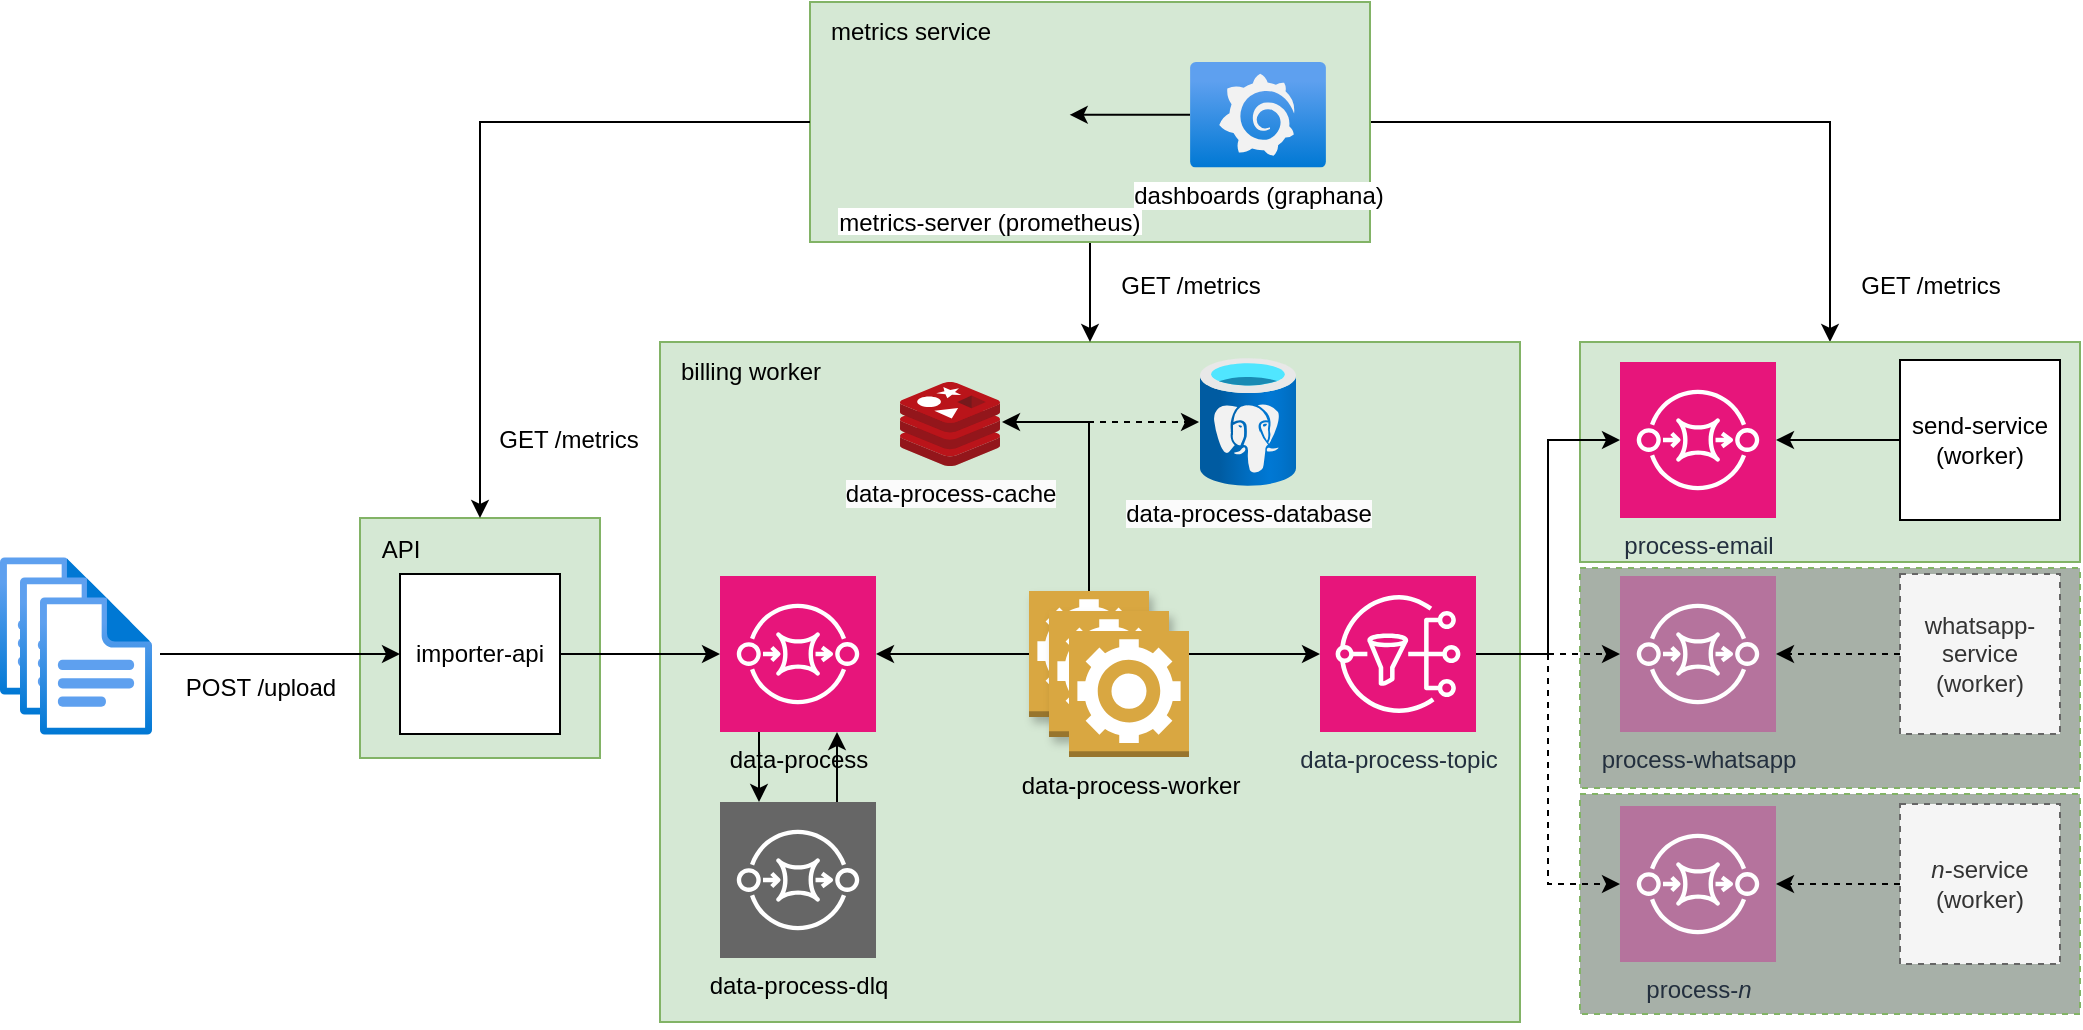 <mxfile version="24.8.2">
  <diagram name="Página-1" id="bLhQbgidUB0lM2vuocT3">
    <mxGraphModel dx="2074" dy="761" grid="1" gridSize="10" guides="1" tooltips="1" connect="1" arrows="1" fold="1" page="1" pageScale="1" pageWidth="1169" pageHeight="827" math="0" shadow="0">
      <root>
        <mxCell id="0" />
        <mxCell id="1" parent="0" />
        <mxCell id="mVGBNtJ_EDpIW_7o-upL-54" value="" style="rounded=0;whiteSpace=wrap;html=1;fillColor=#a7b0a8;strokeColor=#82b366;dashed=1;" parent="1" vertex="1">
          <mxGeometry x="860" y="446" width="250" height="110" as="geometry" />
        </mxCell>
        <mxCell id="mVGBNtJ_EDpIW_7o-upL-53" value="" style="rounded=0;whiteSpace=wrap;html=1;fillColor=#A7B0A7;strokeColor=#82b366;dashed=1;" parent="1" vertex="1">
          <mxGeometry x="860" y="333" width="250" height="110" as="geometry" />
        </mxCell>
        <mxCell id="mVGBNtJ_EDpIW_7o-upL-59" style="edgeStyle=orthogonalEdgeStyle;rounded=0;orthogonalLoop=1;jettySize=auto;html=1;entryX=1;entryY=0.5;entryDx=0;entryDy=0;exitX=0.5;exitY=0;exitDx=0;exitDy=0;startArrow=classic;startFill=1;endArrow=none;endFill=0;" parent="1" source="mVGBNtJ_EDpIW_7o-upL-52" target="mVGBNtJ_EDpIW_7o-upL-55" edge="1">
          <mxGeometry relative="1" as="geometry" />
        </mxCell>
        <mxCell id="mVGBNtJ_EDpIW_7o-upL-52" value="" style="rounded=0;whiteSpace=wrap;html=1;fillColor=#d5e8d4;strokeColor=#82b366;" parent="1" vertex="1">
          <mxGeometry x="860" y="220" width="250" height="110" as="geometry" />
        </mxCell>
        <mxCell id="mVGBNtJ_EDpIW_7o-upL-49" value="" style="rounded=0;whiteSpace=wrap;html=1;fillColor=#d5e8d4;strokeColor=#82b366;" parent="1" vertex="1">
          <mxGeometry x="400" y="220" width="430" height="340" as="geometry" />
        </mxCell>
        <mxCell id="mVGBNtJ_EDpIW_7o-upL-46" value="" style="whiteSpace=wrap;html=1;aspect=fixed;align=left;fillColor=#d5e8d4;strokeColor=#82b366;" parent="1" vertex="1">
          <mxGeometry x="250" y="308" width="120" height="120" as="geometry" />
        </mxCell>
        <mxCell id="mVGBNtJ_EDpIW_7o-upL-11" style="edgeStyle=orthogonalEdgeStyle;rounded=0;orthogonalLoop=1;jettySize=auto;html=1;startArrow=classic;startFill=1;endArrow=none;endFill=0;" parent="1" source="mVGBNtJ_EDpIW_7o-upL-1" edge="1">
          <mxGeometry relative="1" as="geometry">
            <mxPoint x="150" y="376" as="targetPoint" />
          </mxGeometry>
        </mxCell>
        <mxCell id="mVGBNtJ_EDpIW_7o-upL-1" value="importer-api" style="whiteSpace=wrap;html=1;aspect=fixed;" parent="1" vertex="1">
          <mxGeometry x="270" y="336" width="80" height="80" as="geometry" />
        </mxCell>
        <mxCell id="mVGBNtJ_EDpIW_7o-upL-8" value="" style="group" parent="1" vertex="1" connectable="0">
          <mxGeometry x="70" y="327.5" width="76" height="89" as="geometry" />
        </mxCell>
        <mxCell id="mVGBNtJ_EDpIW_7o-upL-5" value="" style="image;aspect=fixed;html=1;points=[];align=center;fontSize=12;image=img/lib/azure2/general/File.svg;" parent="mVGBNtJ_EDpIW_7o-upL-8" vertex="1">
          <mxGeometry width="56.0" height="69" as="geometry" />
        </mxCell>
        <mxCell id="mVGBNtJ_EDpIW_7o-upL-6" value="" style="image;aspect=fixed;html=1;points=[];align=center;fontSize=12;image=img/lib/azure2/general/File.svg;" parent="mVGBNtJ_EDpIW_7o-upL-8" vertex="1">
          <mxGeometry x="10" y="10" width="56.0" height="69" as="geometry" />
        </mxCell>
        <mxCell id="mVGBNtJ_EDpIW_7o-upL-7" value="" style="image;aspect=fixed;html=1;points=[];align=center;fontSize=12;image=img/lib/azure2/general/File.svg;" parent="mVGBNtJ_EDpIW_7o-upL-8" vertex="1">
          <mxGeometry x="20" y="20" width="56.0" height="69" as="geometry" />
        </mxCell>
        <mxCell id="mVGBNtJ_EDpIW_7o-upL-14" value="&lt;span style=&quot;color: rgb(0, 0, 0);&quot;&gt;data-process&lt;/span&gt;" style="sketch=0;points=[[0,0,0],[0.25,0,0],[0.5,0,0],[0.75,0,0],[1,0,0],[0,1,0],[0.25,1,0],[0.5,1,0],[0.75,1,0],[1,1,0],[0,0.25,0],[0,0.5,0],[0,0.75,0],[1,0.25,0],[1,0.5,0],[1,0.75,0]];outlineConnect=0;fontColor=#232F3E;fillColor=#E7157B;strokeColor=#ffffff;dashed=0;verticalLabelPosition=bottom;verticalAlign=top;align=center;html=1;fontSize=12;fontStyle=0;aspect=fixed;shape=mxgraph.aws4.resourceIcon;resIcon=mxgraph.aws4.sqs;" parent="1" vertex="1">
          <mxGeometry x="430" y="337" width="78" height="78" as="geometry" />
        </mxCell>
        <mxCell id="mVGBNtJ_EDpIW_7o-upL-15" style="edgeStyle=orthogonalEdgeStyle;rounded=0;orthogonalLoop=1;jettySize=auto;html=1;entryX=0;entryY=0.5;entryDx=0;entryDy=0;entryPerimeter=0;" parent="1" source="mVGBNtJ_EDpIW_7o-upL-1" target="mVGBNtJ_EDpIW_7o-upL-14" edge="1">
          <mxGeometry relative="1" as="geometry" />
        </mxCell>
        <mxCell id="mVGBNtJ_EDpIW_7o-upL-17" value="POST /upload" style="text;html=1;align=center;verticalAlign=middle;resizable=0;points=[];autosize=1;strokeColor=none;fillColor=none;" parent="1" vertex="1">
          <mxGeometry x="150" y="377.5" width="100" height="30" as="geometry" />
        </mxCell>
        <mxCell id="mVGBNtJ_EDpIW_7o-upL-18" value="&lt;span style=&quot;color: rgb(0, 0, 0);&quot;&gt;data-process-dlq&lt;/span&gt;" style="sketch=0;points=[[0,0,0],[0.25,0,0],[0.5,0,0],[0.75,0,0],[1,0,0],[0,1,0],[0.25,1,0],[0.5,1,0],[0.75,1,0],[1,1,0],[0,0.25,0],[0,0.5,0],[0,0.75,0],[1,0.25,0],[1,0.5,0],[1,0.75,0]];outlineConnect=0;fontColor=#232F3E;fillColor=#666666;strokeColor=#ffffff;dashed=0;verticalLabelPosition=bottom;verticalAlign=top;align=center;html=1;fontSize=12;fontStyle=0;aspect=fixed;shape=mxgraph.aws4.resourceIcon;resIcon=mxgraph.aws4.sqs;" parent="1" vertex="1">
          <mxGeometry x="430" y="450" width="78" height="78" as="geometry" />
        </mxCell>
        <mxCell id="mVGBNtJ_EDpIW_7o-upL-19" style="edgeStyle=orthogonalEdgeStyle;rounded=0;orthogonalLoop=1;jettySize=auto;html=1;exitX=0.25;exitY=1;exitDx=0;exitDy=0;exitPerimeter=0;entryX=0.25;entryY=0;entryDx=0;entryDy=0;entryPerimeter=0;" parent="1" source="mVGBNtJ_EDpIW_7o-upL-14" target="mVGBNtJ_EDpIW_7o-upL-18" edge="1">
          <mxGeometry relative="1" as="geometry" />
        </mxCell>
        <mxCell id="mVGBNtJ_EDpIW_7o-upL-20" style="edgeStyle=orthogonalEdgeStyle;rounded=0;orthogonalLoop=1;jettySize=auto;html=1;exitX=0.75;exitY=0;exitDx=0;exitDy=0;exitPerimeter=0;entryX=0.75;entryY=1;entryDx=0;entryDy=0;entryPerimeter=0;" parent="1" source="mVGBNtJ_EDpIW_7o-upL-18" target="mVGBNtJ_EDpIW_7o-upL-14" edge="1">
          <mxGeometry relative="1" as="geometry" />
        </mxCell>
        <mxCell id="mVGBNtJ_EDpIW_7o-upL-21" value="&lt;div&gt;&lt;br&gt;&lt;/div&gt;" style="text;html=1;align=center;verticalAlign=middle;resizable=0;points=[];autosize=1;strokeColor=none;fillColor=none;" parent="1" vertex="1">
          <mxGeometry x="459" y="533" width="20" height="30" as="geometry" />
        </mxCell>
        <mxCell id="mVGBNtJ_EDpIW_7o-upL-23" style="edgeStyle=orthogonalEdgeStyle;rounded=0;orthogonalLoop=1;jettySize=auto;html=1;" parent="1" source="mVGBNtJ_EDpIW_7o-upL-22" target="mVGBNtJ_EDpIW_7o-upL-14" edge="1">
          <mxGeometry relative="1" as="geometry" />
        </mxCell>
        <mxCell id="mVGBNtJ_EDpIW_7o-upL-22" value="" style="outlineConnect=0;dashed=0;verticalLabelPosition=bottom;verticalAlign=top;align=center;html=1;shape=mxgraph.aws3.worker;fillColor=#D9A741;gradientColor=none;shadow=1;" parent="1" vertex="1">
          <mxGeometry x="584.5" y="344.5" width="60" height="63" as="geometry" />
        </mxCell>
        <mxCell id="mVGBNtJ_EDpIW_7o-upL-25" value="&lt;span style=&quot;background-color: rgb(251, 251, 251);&quot;&gt;data-process-cache&lt;/span&gt;" style="image;sketch=0;aspect=fixed;html=1;points=[];align=center;fontSize=12;image=img/lib/mscae/Cache_Redis_Product.svg;" parent="1" vertex="1">
          <mxGeometry x="520" y="240" width="50" height="42" as="geometry" />
        </mxCell>
        <mxCell id="mVGBNtJ_EDpIW_7o-upL-27" style="edgeStyle=orthogonalEdgeStyle;rounded=0;orthogonalLoop=1;jettySize=auto;html=1;entryX=1.02;entryY=0.476;entryDx=0;entryDy=0;entryPerimeter=0;exitX=0.5;exitY=0;exitDx=0;exitDy=0;exitPerimeter=0;" parent="1" source="mVGBNtJ_EDpIW_7o-upL-22" target="mVGBNtJ_EDpIW_7o-upL-25" edge="1">
          <mxGeometry relative="1" as="geometry" />
        </mxCell>
        <mxCell id="mVGBNtJ_EDpIW_7o-upL-28" value="&lt;span style=&quot;background-color: rgb(251, 251, 251);&quot;&gt;data-process-database&lt;/span&gt;" style="image;aspect=fixed;html=1;points=[];align=center;fontSize=12;image=img/lib/azure2/databases/Azure_Database_PostgreSQL_Server.svg;" parent="1" vertex="1">
          <mxGeometry x="670" y="228" width="48" height="64" as="geometry" />
        </mxCell>
        <mxCell id="mVGBNtJ_EDpIW_7o-upL-29" style="edgeStyle=orthogonalEdgeStyle;rounded=0;orthogonalLoop=1;jettySize=auto;html=1;exitX=0.5;exitY=0;exitDx=0;exitDy=0;exitPerimeter=0;entryX=-0.01;entryY=0.5;entryDx=0;entryDy=0;entryPerimeter=0;dashed=1;" parent="1" source="mVGBNtJ_EDpIW_7o-upL-22" target="mVGBNtJ_EDpIW_7o-upL-28" edge="1">
          <mxGeometry relative="1" as="geometry" />
        </mxCell>
        <mxCell id="mVGBNtJ_EDpIW_7o-upL-31" value="data-process-topic" style="sketch=0;points=[[0,0,0],[0.25,0,0],[0.5,0,0],[0.75,0,0],[1,0,0],[0,1,0],[0.25,1,0],[0.5,1,0],[0.75,1,0],[1,1,0],[0,0.25,0],[0,0.5,0],[0,0.75,0],[1,0.25,0],[1,0.5,0],[1,0.75,0]];outlineConnect=0;fontColor=#232F3E;fillColor=#E7157B;strokeColor=#ffffff;dashed=0;verticalLabelPosition=bottom;verticalAlign=top;align=center;html=1;fontSize=12;fontStyle=0;aspect=fixed;shape=mxgraph.aws4.resourceIcon;resIcon=mxgraph.aws4.sns;" parent="1" vertex="1">
          <mxGeometry x="730" y="337" width="78" height="78" as="geometry" />
        </mxCell>
        <mxCell id="mVGBNtJ_EDpIW_7o-upL-32" style="edgeStyle=orthogonalEdgeStyle;rounded=0;orthogonalLoop=1;jettySize=auto;html=1;entryX=0;entryY=0.5;entryDx=0;entryDy=0;entryPerimeter=0;" parent="1" source="mVGBNtJ_EDpIW_7o-upL-22" target="mVGBNtJ_EDpIW_7o-upL-31" edge="1">
          <mxGeometry relative="1" as="geometry" />
        </mxCell>
        <mxCell id="mVGBNtJ_EDpIW_7o-upL-33" value="process-email" style="sketch=0;points=[[0,0,0],[0.25,0,0],[0.5,0,0],[0.75,0,0],[1,0,0],[0,1,0],[0.25,1,0],[0.5,1,0],[0.75,1,0],[1,1,0],[0,0.25,0],[0,0.5,0],[0,0.75,0],[1,0.25,0],[1,0.5,0],[1,0.75,0]];outlineConnect=0;fontColor=#232F3E;fillColor=#E7157B;strokeColor=#ffffff;dashed=0;verticalLabelPosition=bottom;verticalAlign=top;align=center;html=1;fontSize=12;fontStyle=0;aspect=fixed;shape=mxgraph.aws4.resourceIcon;resIcon=mxgraph.aws4.sqs;" parent="1" vertex="1">
          <mxGeometry x="880" y="230" width="78" height="78" as="geometry" />
        </mxCell>
        <mxCell id="mVGBNtJ_EDpIW_7o-upL-34" style="edgeStyle=orthogonalEdgeStyle;rounded=0;orthogonalLoop=1;jettySize=auto;html=1;entryX=0;entryY=0.5;entryDx=0;entryDy=0;entryPerimeter=0;" parent="1" source="mVGBNtJ_EDpIW_7o-upL-31" target="mVGBNtJ_EDpIW_7o-upL-33" edge="1">
          <mxGeometry relative="1" as="geometry" />
        </mxCell>
        <mxCell id="mVGBNtJ_EDpIW_7o-upL-35" value="process-whatsapp" style="sketch=0;points=[[0,0,0],[0.25,0,0],[0.5,0,0],[0.75,0,0],[1,0,0],[0,1,0],[0.25,1,0],[0.5,1,0],[0.75,1,0],[1,1,0],[0,0.25,0],[0,0.5,0],[0,0.75,0],[1,0.25,0],[1,0.5,0],[1,0.75,0]];outlineConnect=0;fontColor=#232F3E;fillColor=#B5739D;strokeColor=#ffffff;dashed=0;verticalLabelPosition=bottom;verticalAlign=top;align=center;html=1;fontSize=12;fontStyle=0;aspect=fixed;shape=mxgraph.aws4.resourceIcon;resIcon=mxgraph.aws4.sqs;" parent="1" vertex="1">
          <mxGeometry x="880" y="337" width="78" height="78" as="geometry" />
        </mxCell>
        <mxCell id="mVGBNtJ_EDpIW_7o-upL-36" style="edgeStyle=orthogonalEdgeStyle;rounded=0;orthogonalLoop=1;jettySize=auto;html=1;entryX=0;entryY=0.5;entryDx=0;entryDy=0;entryPerimeter=0;dashed=1;" parent="1" source="mVGBNtJ_EDpIW_7o-upL-31" target="mVGBNtJ_EDpIW_7o-upL-35" edge="1">
          <mxGeometry relative="1" as="geometry" />
        </mxCell>
        <mxCell id="mVGBNtJ_EDpIW_7o-upL-37" value="process-&lt;i&gt;n&lt;/i&gt;" style="sketch=0;points=[[0,0,0],[0.25,0,0],[0.5,0,0],[0.75,0,0],[1,0,0],[0,1,0],[0.25,1,0],[0.5,1,0],[0.75,1,0],[1,1,0],[0,0.25,0],[0,0.5,0],[0,0.75,0],[1,0.25,0],[1,0.5,0],[1,0.75,0]];outlineConnect=0;fontColor=#232F3E;fillColor=#B5739D;strokeColor=#ffffff;dashed=0;verticalLabelPosition=bottom;verticalAlign=top;align=center;html=1;fontSize=12;fontStyle=0;aspect=fixed;shape=mxgraph.aws4.resourceIcon;resIcon=mxgraph.aws4.sqs;" parent="1" vertex="1">
          <mxGeometry x="880" y="452" width="78" height="78" as="geometry" />
        </mxCell>
        <mxCell id="mVGBNtJ_EDpIW_7o-upL-38" style="edgeStyle=orthogonalEdgeStyle;rounded=0;orthogonalLoop=1;jettySize=auto;html=1;entryX=0;entryY=0.5;entryDx=0;entryDy=0;entryPerimeter=0;dashed=1;" parent="1" source="mVGBNtJ_EDpIW_7o-upL-31" target="mVGBNtJ_EDpIW_7o-upL-37" edge="1">
          <mxGeometry relative="1" as="geometry" />
        </mxCell>
        <mxCell id="mVGBNtJ_EDpIW_7o-upL-39" value="send-service&lt;div&gt;(worker)&lt;/div&gt;" style="whiteSpace=wrap;html=1;aspect=fixed;" parent="1" vertex="1">
          <mxGeometry x="1020" y="229" width="80" height="80" as="geometry" />
        </mxCell>
        <mxCell id="mVGBNtJ_EDpIW_7o-upL-40" style="edgeStyle=orthogonalEdgeStyle;rounded=0;orthogonalLoop=1;jettySize=auto;html=1;entryX=1;entryY=0.5;entryDx=0;entryDy=0;entryPerimeter=0;" parent="1" source="mVGBNtJ_EDpIW_7o-upL-39" target="mVGBNtJ_EDpIW_7o-upL-33" edge="1">
          <mxGeometry relative="1" as="geometry" />
        </mxCell>
        <mxCell id="mVGBNtJ_EDpIW_7o-upL-41" value="whatsapp-service&lt;div&gt;(worker)&lt;/div&gt;" style="whiteSpace=wrap;html=1;aspect=fixed;fillColor=#f5f5f5;fontColor=#333333;strokeColor=#666666;dashed=1;" parent="1" vertex="1">
          <mxGeometry x="1020" y="336" width="80" height="80" as="geometry" />
        </mxCell>
        <mxCell id="mVGBNtJ_EDpIW_7o-upL-42" style="edgeStyle=orthogonalEdgeStyle;rounded=0;orthogonalLoop=1;jettySize=auto;html=1;entryX=1;entryY=0.5;entryDx=0;entryDy=0;entryPerimeter=0;dashed=1;" parent="1" source="mVGBNtJ_EDpIW_7o-upL-41" target="mVGBNtJ_EDpIW_7o-upL-35" edge="1">
          <mxGeometry relative="1" as="geometry" />
        </mxCell>
        <mxCell id="mVGBNtJ_EDpIW_7o-upL-45" style="edgeStyle=orthogonalEdgeStyle;rounded=0;orthogonalLoop=1;jettySize=auto;html=1;dashed=1;" parent="1" source="mVGBNtJ_EDpIW_7o-upL-43" target="mVGBNtJ_EDpIW_7o-upL-37" edge="1">
          <mxGeometry relative="1" as="geometry" />
        </mxCell>
        <mxCell id="mVGBNtJ_EDpIW_7o-upL-43" value="&lt;i&gt;n&lt;/i&gt;-service&lt;br&gt;(worker)" style="whiteSpace=wrap;html=1;aspect=fixed;fillColor=#f5f5f5;fontColor=#333333;strokeColor=#666666;dashed=1;" parent="1" vertex="1">
          <mxGeometry x="1020" y="451" width="80" height="80" as="geometry" />
        </mxCell>
        <mxCell id="mVGBNtJ_EDpIW_7o-upL-47" value="API" style="text;html=1;align=center;verticalAlign=middle;resizable=0;points=[];autosize=1;strokeColor=none;fillColor=none;" parent="1" vertex="1">
          <mxGeometry x="250" y="309" width="40" height="30" as="geometry" />
        </mxCell>
        <mxCell id="mVGBNtJ_EDpIW_7o-upL-50" value="billing worker" style="text;html=1;align=center;verticalAlign=middle;resizable=0;points=[];autosize=1;strokeColor=none;fillColor=none;" parent="1" vertex="1">
          <mxGeometry x="400" y="220" width="90" height="30" as="geometry" />
        </mxCell>
        <mxCell id="mVGBNtJ_EDpIW_7o-upL-56" style="edgeStyle=orthogonalEdgeStyle;rounded=0;orthogonalLoop=1;jettySize=auto;html=1;entryX=0.5;entryY=0;entryDx=0;entryDy=0;" parent="1" source="mVGBNtJ_EDpIW_7o-upL-55" target="mVGBNtJ_EDpIW_7o-upL-49" edge="1">
          <mxGeometry relative="1" as="geometry" />
        </mxCell>
        <mxCell id="mVGBNtJ_EDpIW_7o-upL-57" value="GET /metrics" style="text;html=1;align=center;verticalAlign=middle;resizable=0;points=[];autosize=1;strokeColor=none;fillColor=none;" parent="1" vertex="1">
          <mxGeometry x="620" y="177" width="90" height="30" as="geometry" />
        </mxCell>
        <mxCell id="mVGBNtJ_EDpIW_7o-upL-60" value="GET /metrics" style="text;html=1;align=center;verticalAlign=middle;resizable=0;points=[];autosize=1;strokeColor=none;fillColor=none;" parent="1" vertex="1">
          <mxGeometry x="990" y="177" width="90" height="30" as="geometry" />
        </mxCell>
        <mxCell id="mVGBNtJ_EDpIW_7o-upL-65" value="" style="group" parent="1" vertex="1" connectable="0">
          <mxGeometry x="475" y="50" width="280" height="120" as="geometry" />
        </mxCell>
        <mxCell id="mVGBNtJ_EDpIW_7o-upL-55" value="" style="rounded=0;whiteSpace=wrap;html=1;fillColor=#d5e8d4;strokeColor=#82b366;" parent="mVGBNtJ_EDpIW_7o-upL-65" vertex="1">
          <mxGeometry width="280" height="120" as="geometry" />
        </mxCell>
        <mxCell id="mVGBNtJ_EDpIW_7o-upL-64" style="edgeStyle=orthogonalEdgeStyle;rounded=0;orthogonalLoop=1;jettySize=auto;html=1;entryX=1;entryY=0.5;entryDx=0;entryDy=0;" parent="mVGBNtJ_EDpIW_7o-upL-65" source="mVGBNtJ_EDpIW_7o-upL-58" target="mVGBNtJ_EDpIW_7o-upL-63" edge="1">
          <mxGeometry relative="1" as="geometry" />
        </mxCell>
        <mxCell id="mVGBNtJ_EDpIW_7o-upL-58" value="dashboards (graphana)" style="image;aspect=fixed;html=1;points=[];align=center;fontSize=12;image=img/lib/azure2/other/Grafana.svg;" parent="mVGBNtJ_EDpIW_7o-upL-65" vertex="1">
          <mxGeometry x="190" y="30" width="68" height="52.8" as="geometry" />
        </mxCell>
        <mxCell id="mVGBNtJ_EDpIW_7o-upL-63" value="metrics-server (prometheus)" style="shape=image;verticalLabelPosition=bottom;labelBackgroundColor=default;verticalAlign=top;aspect=fixed;imageAspect=0;image=https://static-00.iconduck.com/assets.00/prometheus-icon-511x512-1vmxbcxr.png;" parent="mVGBNtJ_EDpIW_7o-upL-65" vertex="1">
          <mxGeometry x="50.0" y="16.4" width="79.85" height="80" as="geometry" />
        </mxCell>
        <mxCell id="Tl4g3AKPbkcamdoVd6ub-1" value="metrics service" style="text;html=1;align=center;verticalAlign=middle;resizable=0;points=[];autosize=1;strokeColor=none;fillColor=none;" parent="mVGBNtJ_EDpIW_7o-upL-65" vertex="1">
          <mxGeometry width="100" height="30" as="geometry" />
        </mxCell>
        <mxCell id="mVGBNtJ_EDpIW_7o-upL-66" style="edgeStyle=orthogonalEdgeStyle;rounded=0;orthogonalLoop=1;jettySize=auto;html=1;" parent="1" source="mVGBNtJ_EDpIW_7o-upL-55" target="mVGBNtJ_EDpIW_7o-upL-46" edge="1">
          <mxGeometry relative="1" as="geometry" />
        </mxCell>
        <mxCell id="mVGBNtJ_EDpIW_7o-upL-67" value="GET /metrics" style="text;html=1;align=center;verticalAlign=middle;resizable=0;points=[];autosize=1;strokeColor=none;fillColor=none;" parent="1" vertex="1">
          <mxGeometry x="309" y="254" width="90" height="30" as="geometry" />
        </mxCell>
        <mxCell id="FfGZDJsm-bNOGZT_fhpD-1" value="" style="outlineConnect=0;dashed=0;verticalLabelPosition=bottom;verticalAlign=top;align=center;html=1;shape=mxgraph.aws3.worker;fillColor=#D9A741;gradientColor=none;shadow=1;" vertex="1" parent="1">
          <mxGeometry x="594.5" y="354.5" width="60" height="63" as="geometry" />
        </mxCell>
        <mxCell id="FfGZDJsm-bNOGZT_fhpD-2" value="data-process-worker" style="outlineConnect=0;dashed=0;verticalLabelPosition=bottom;verticalAlign=top;align=center;html=1;shape=mxgraph.aws3.worker;fillColor=#D9A741;gradientColor=none;" vertex="1" parent="1">
          <mxGeometry x="604.5" y="364.5" width="60" height="63" as="geometry" />
        </mxCell>
      </root>
    </mxGraphModel>
  </diagram>
</mxfile>

